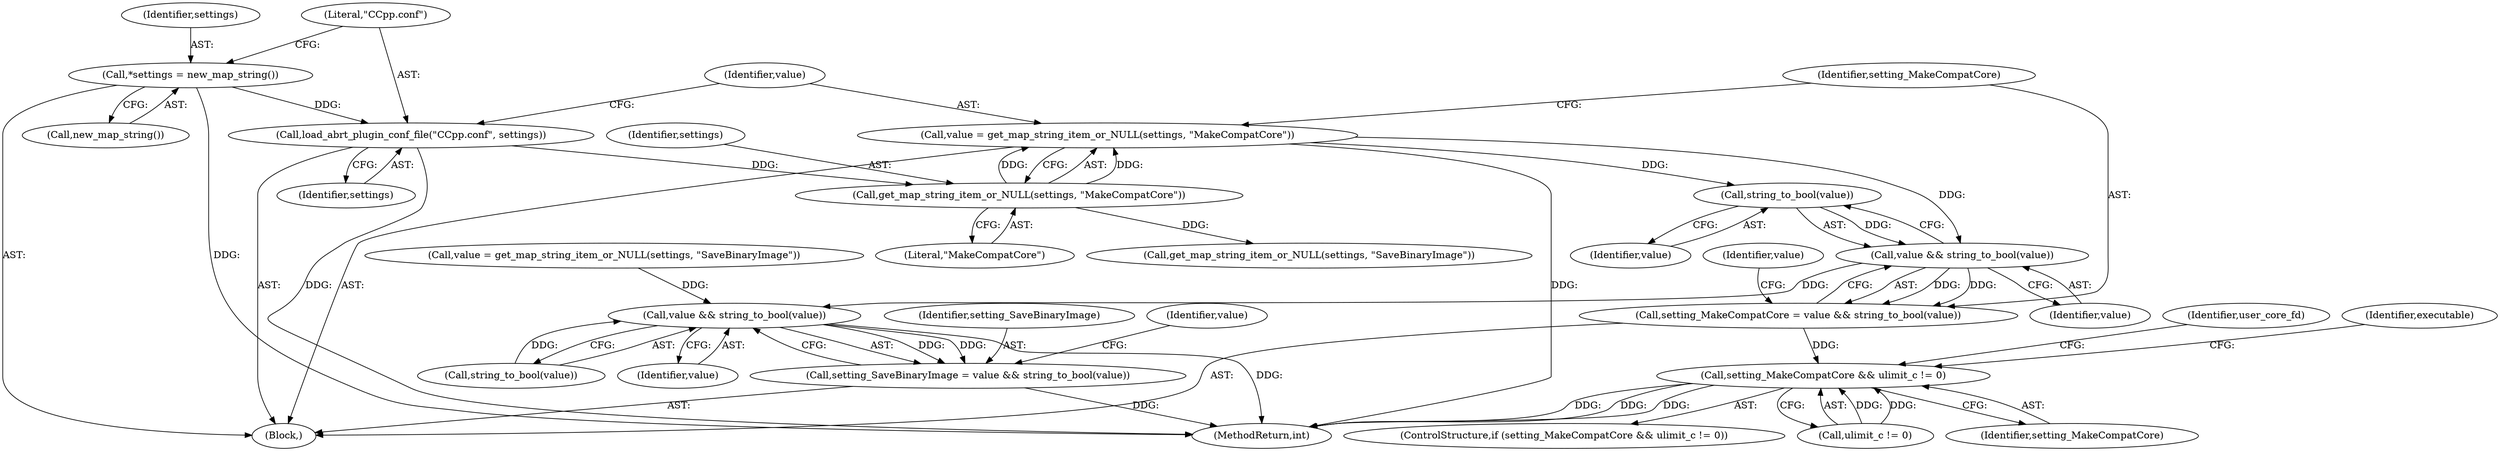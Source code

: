 digraph "0_abrt_80408e9e24a1c10f85fd969e1853e0f192157f92_0@pointer" {
"1000227" [label="(Call,string_to_bool(value))"];
"1000218" [label="(Call,value = get_map_string_item_or_NULL(settings, \"MakeCompatCore\"))"];
"1000220" [label="(Call,get_map_string_item_or_NULL(settings, \"MakeCompatCore\"))"];
"1000214" [label="(Call,load_abrt_plugin_conf_file(\"CCpp.conf\", settings))"];
"1000211" [label="(Call,*settings = new_map_string())"];
"1000225" [label="(Call,value && string_to_bool(value))"];
"1000223" [label="(Call,setting_MakeCompatCore = value && string_to_bool(value))"];
"1000437" [label="(Call,setting_MakeCompatCore && ulimit_c != 0)"];
"1000236" [label="(Call,value && string_to_bool(value))"];
"1000234" [label="(Call,setting_SaveBinaryImage = value && string_to_bool(value))"];
"1000218" [label="(Call,value = get_map_string_item_or_NULL(settings, \"MakeCompatCore\"))"];
"1000236" [label="(Call,value && string_to_bool(value))"];
"1000238" [label="(Call,string_to_bool(value))"];
"1000228" [label="(Identifier,value)"];
"1000439" [label="(Call,ulimit_c != 0)"];
"1000237" [label="(Identifier,value)"];
"1000216" [label="(Identifier,settings)"];
"1000231" [label="(Call,get_map_string_item_or_NULL(settings, \"SaveBinaryImage\"))"];
"1000223" [label="(Call,setting_MakeCompatCore = value && string_to_bool(value))"];
"1000213" [label="(Call,new_map_string())"];
"1000215" [label="(Literal,\"CCpp.conf\")"];
"1000437" [label="(Call,setting_MakeCompatCore && ulimit_c != 0)"];
"1000220" [label="(Call,get_map_string_item_or_NULL(settings, \"MakeCompatCore\"))"];
"1000212" [label="(Identifier,settings)"];
"1000230" [label="(Identifier,value)"];
"1000224" [label="(Identifier,setting_MakeCompatCore)"];
"1001180" [label="(MethodReturn,int)"];
"1000443" [label="(Identifier,user_core_fd)"];
"1000436" [label="(ControlStructure,if (setting_MakeCompatCore && ulimit_c != 0))"];
"1000235" [label="(Identifier,setting_SaveBinaryImage)"];
"1000222" [label="(Literal,\"MakeCompatCore\")"];
"1000454" [label="(Identifier,executable)"];
"1000225" [label="(Call,value && string_to_bool(value))"];
"1000438" [label="(Identifier,setting_MakeCompatCore)"];
"1000241" [label="(Identifier,value)"];
"1000221" [label="(Identifier,settings)"];
"1000234" [label="(Call,setting_SaveBinaryImage = value && string_to_bool(value))"];
"1000219" [label="(Identifier,value)"];
"1000209" [label="(Block,)"];
"1000229" [label="(Call,value = get_map_string_item_or_NULL(settings, \"SaveBinaryImage\"))"];
"1000214" [label="(Call,load_abrt_plugin_conf_file(\"CCpp.conf\", settings))"];
"1000226" [label="(Identifier,value)"];
"1000227" [label="(Call,string_to_bool(value))"];
"1000211" [label="(Call,*settings = new_map_string())"];
"1000227" -> "1000225"  [label="AST: "];
"1000227" -> "1000228"  [label="CFG: "];
"1000228" -> "1000227"  [label="AST: "];
"1000225" -> "1000227"  [label="CFG: "];
"1000227" -> "1000225"  [label="DDG: "];
"1000218" -> "1000227"  [label="DDG: "];
"1000218" -> "1000209"  [label="AST: "];
"1000218" -> "1000220"  [label="CFG: "];
"1000219" -> "1000218"  [label="AST: "];
"1000220" -> "1000218"  [label="AST: "];
"1000224" -> "1000218"  [label="CFG: "];
"1000218" -> "1001180"  [label="DDG: "];
"1000220" -> "1000218"  [label="DDG: "];
"1000220" -> "1000218"  [label="DDG: "];
"1000218" -> "1000225"  [label="DDG: "];
"1000220" -> "1000222"  [label="CFG: "];
"1000221" -> "1000220"  [label="AST: "];
"1000222" -> "1000220"  [label="AST: "];
"1000214" -> "1000220"  [label="DDG: "];
"1000220" -> "1000231"  [label="DDG: "];
"1000214" -> "1000209"  [label="AST: "];
"1000214" -> "1000216"  [label="CFG: "];
"1000215" -> "1000214"  [label="AST: "];
"1000216" -> "1000214"  [label="AST: "];
"1000219" -> "1000214"  [label="CFG: "];
"1000214" -> "1001180"  [label="DDG: "];
"1000211" -> "1000214"  [label="DDG: "];
"1000211" -> "1000209"  [label="AST: "];
"1000211" -> "1000213"  [label="CFG: "];
"1000212" -> "1000211"  [label="AST: "];
"1000213" -> "1000211"  [label="AST: "];
"1000215" -> "1000211"  [label="CFG: "];
"1000211" -> "1001180"  [label="DDG: "];
"1000225" -> "1000223"  [label="AST: "];
"1000225" -> "1000226"  [label="CFG: "];
"1000226" -> "1000225"  [label="AST: "];
"1000223" -> "1000225"  [label="CFG: "];
"1000225" -> "1000223"  [label="DDG: "];
"1000225" -> "1000223"  [label="DDG: "];
"1000225" -> "1000236"  [label="DDG: "];
"1000223" -> "1000209"  [label="AST: "];
"1000224" -> "1000223"  [label="AST: "];
"1000230" -> "1000223"  [label="CFG: "];
"1000223" -> "1000437"  [label="DDG: "];
"1000437" -> "1000436"  [label="AST: "];
"1000437" -> "1000438"  [label="CFG: "];
"1000437" -> "1000439"  [label="CFG: "];
"1000438" -> "1000437"  [label="AST: "];
"1000439" -> "1000437"  [label="AST: "];
"1000443" -> "1000437"  [label="CFG: "];
"1000454" -> "1000437"  [label="CFG: "];
"1000437" -> "1001180"  [label="DDG: "];
"1000437" -> "1001180"  [label="DDG: "];
"1000437" -> "1001180"  [label="DDG: "];
"1000439" -> "1000437"  [label="DDG: "];
"1000439" -> "1000437"  [label="DDG: "];
"1000236" -> "1000234"  [label="AST: "];
"1000236" -> "1000237"  [label="CFG: "];
"1000236" -> "1000238"  [label="CFG: "];
"1000237" -> "1000236"  [label="AST: "];
"1000238" -> "1000236"  [label="AST: "];
"1000234" -> "1000236"  [label="CFG: "];
"1000236" -> "1001180"  [label="DDG: "];
"1000236" -> "1000234"  [label="DDG: "];
"1000236" -> "1000234"  [label="DDG: "];
"1000238" -> "1000236"  [label="DDG: "];
"1000229" -> "1000236"  [label="DDG: "];
"1000234" -> "1000209"  [label="AST: "];
"1000235" -> "1000234"  [label="AST: "];
"1000241" -> "1000234"  [label="CFG: "];
"1000234" -> "1001180"  [label="DDG: "];
}
